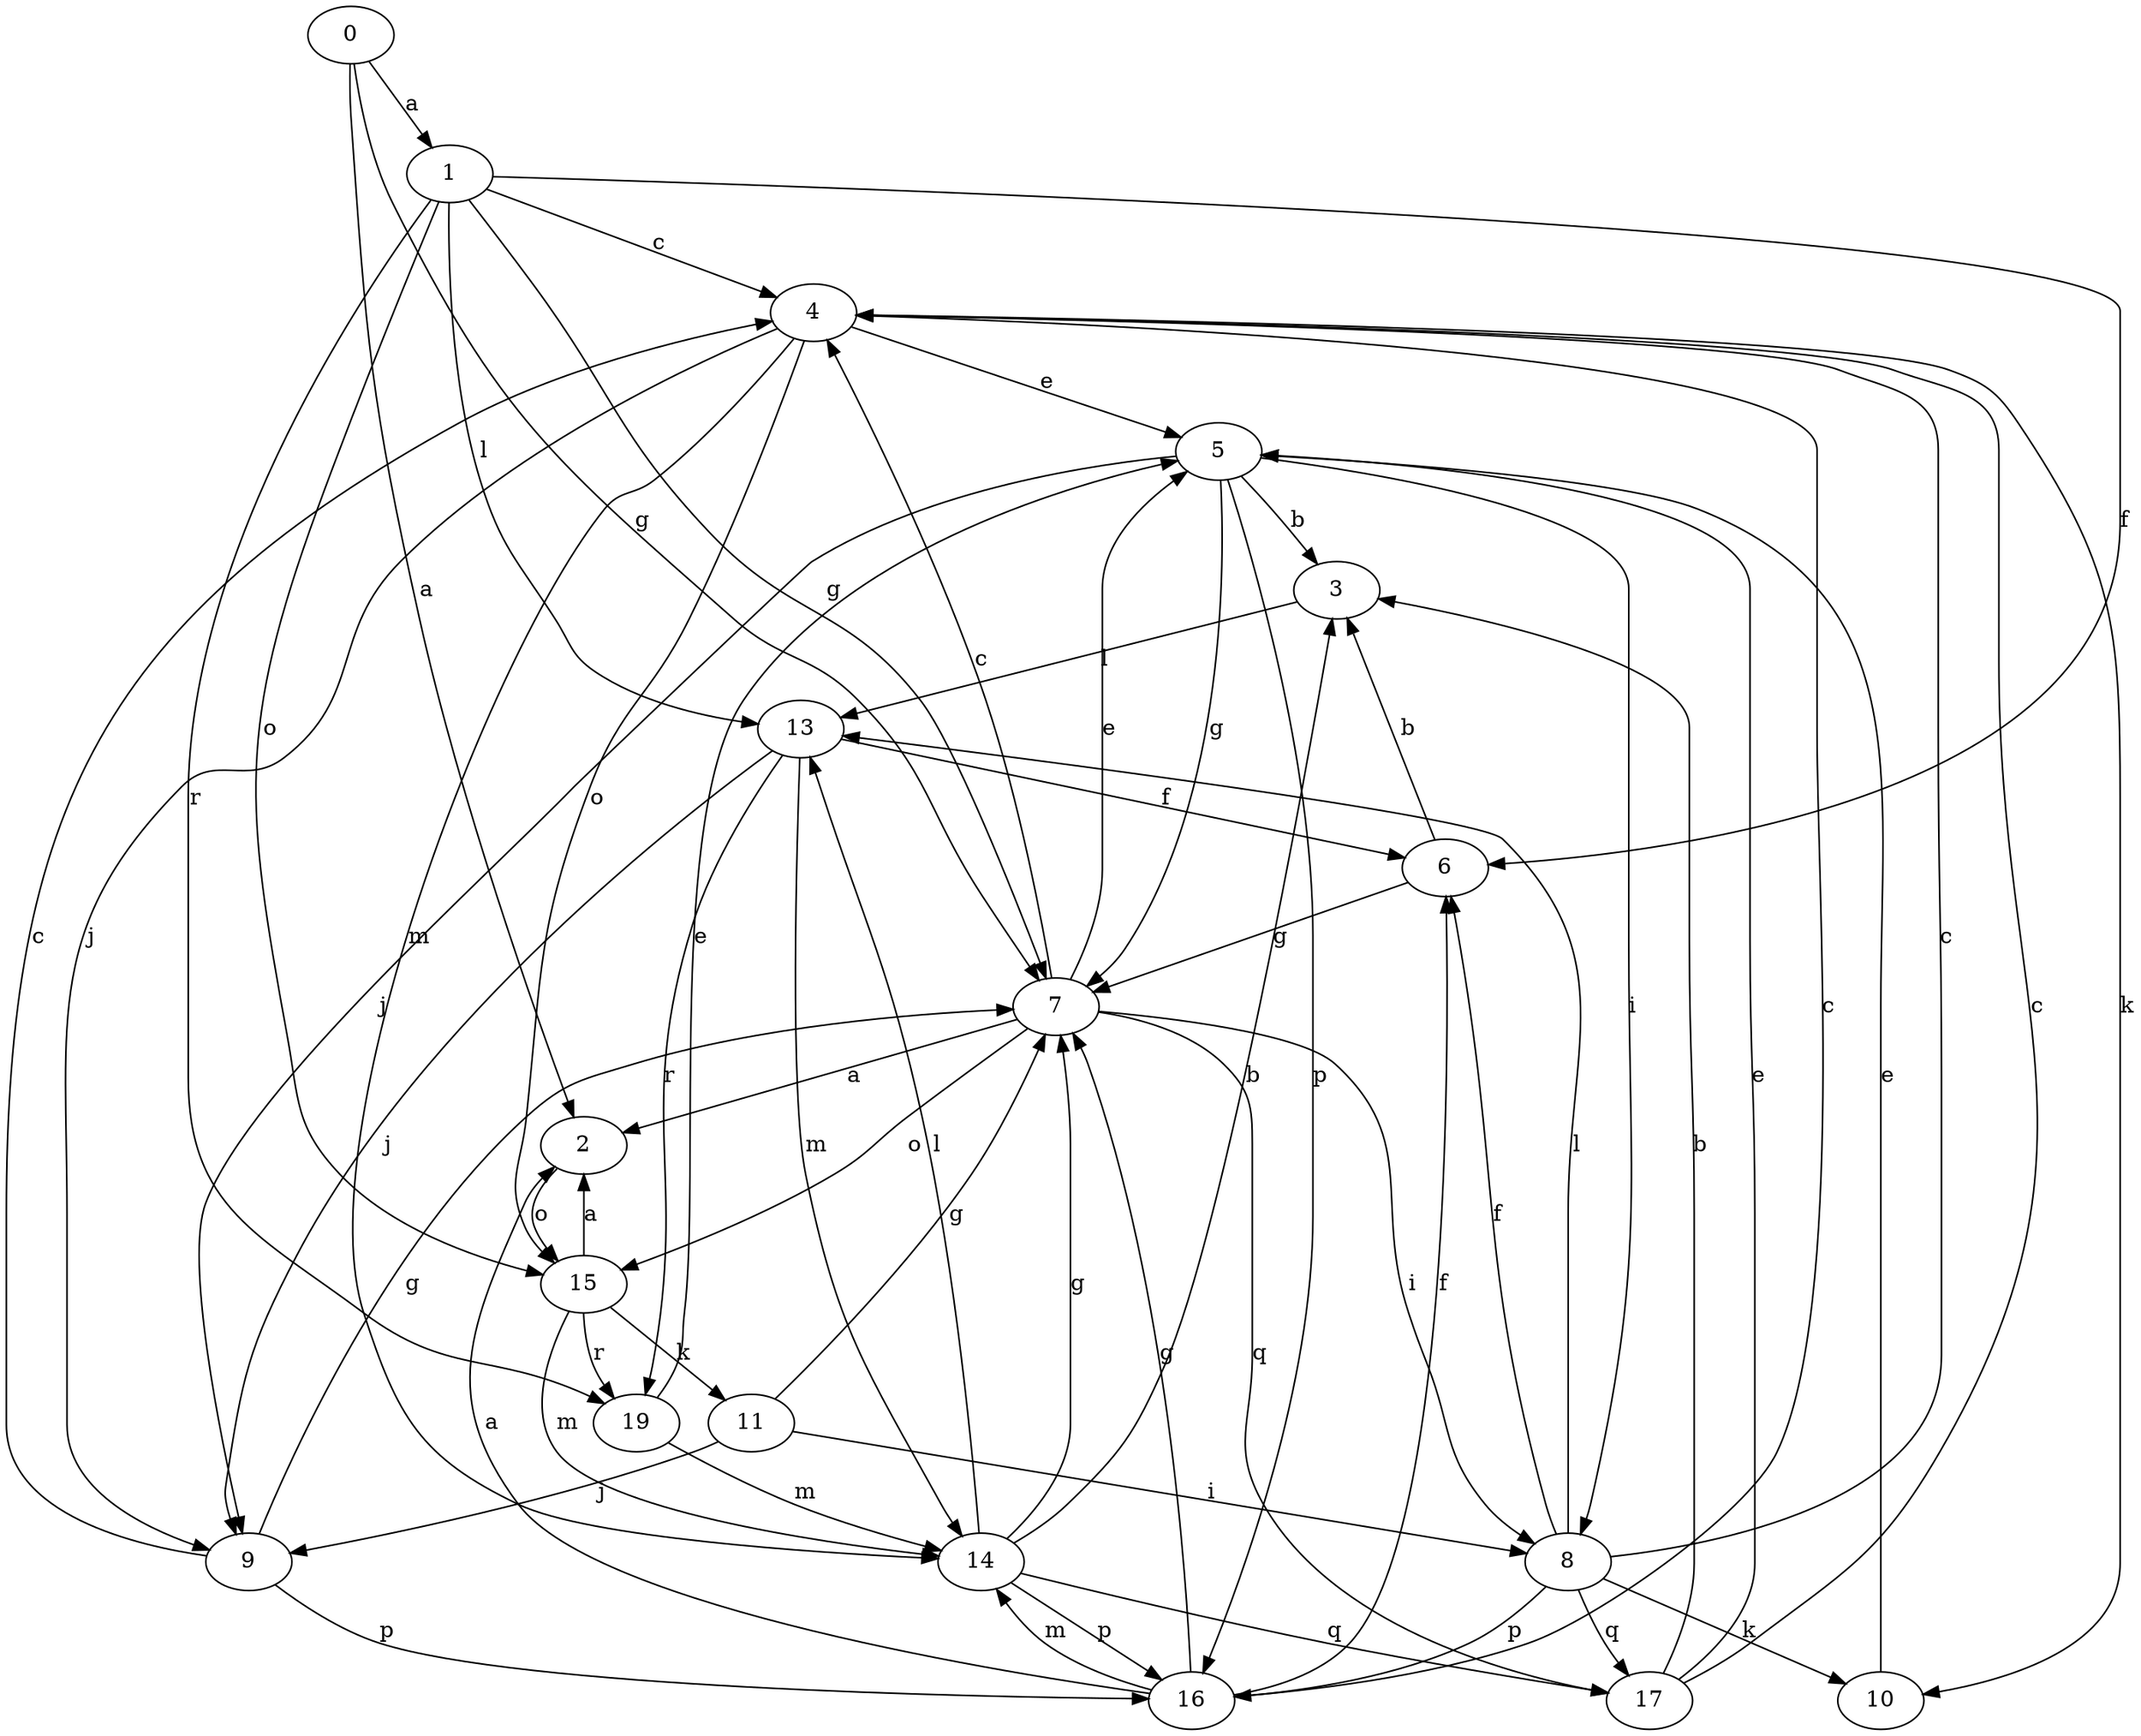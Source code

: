 strict digraph  {
1;
2;
3;
4;
5;
6;
7;
8;
9;
10;
11;
13;
14;
15;
16;
17;
0;
19;
1 -> 4  [label=c];
1 -> 6  [label=f];
1 -> 7  [label=g];
1 -> 13  [label=l];
1 -> 15  [label=o];
1 -> 19  [label=r];
2 -> 15  [label=o];
3 -> 13  [label=l];
4 -> 5  [label=e];
4 -> 9  [label=j];
4 -> 10  [label=k];
4 -> 14  [label=m];
4 -> 15  [label=o];
5 -> 3  [label=b];
5 -> 7  [label=g];
5 -> 8  [label=i];
5 -> 9  [label=j];
5 -> 16  [label=p];
6 -> 3  [label=b];
6 -> 7  [label=g];
7 -> 2  [label=a];
7 -> 4  [label=c];
7 -> 5  [label=e];
7 -> 8  [label=i];
7 -> 15  [label=o];
7 -> 17  [label=q];
8 -> 4  [label=c];
8 -> 6  [label=f];
8 -> 10  [label=k];
8 -> 13  [label=l];
8 -> 16  [label=p];
8 -> 17  [label=q];
9 -> 4  [label=c];
9 -> 7  [label=g];
9 -> 16  [label=p];
10 -> 5  [label=e];
11 -> 7  [label=g];
11 -> 8  [label=i];
11 -> 9  [label=j];
13 -> 6  [label=f];
13 -> 9  [label=j];
13 -> 14  [label=m];
13 -> 19  [label=r];
14 -> 3  [label=b];
14 -> 7  [label=g];
14 -> 13  [label=l];
14 -> 16  [label=p];
14 -> 17  [label=q];
15 -> 2  [label=a];
15 -> 11  [label=k];
15 -> 14  [label=m];
15 -> 19  [label=r];
16 -> 2  [label=a];
16 -> 4  [label=c];
16 -> 6  [label=f];
16 -> 7  [label=g];
16 -> 14  [label=m];
17 -> 3  [label=b];
17 -> 4  [label=c];
17 -> 5  [label=e];
0 -> 1  [label=a];
0 -> 2  [label=a];
0 -> 7  [label=g];
19 -> 5  [label=e];
19 -> 14  [label=m];
}
